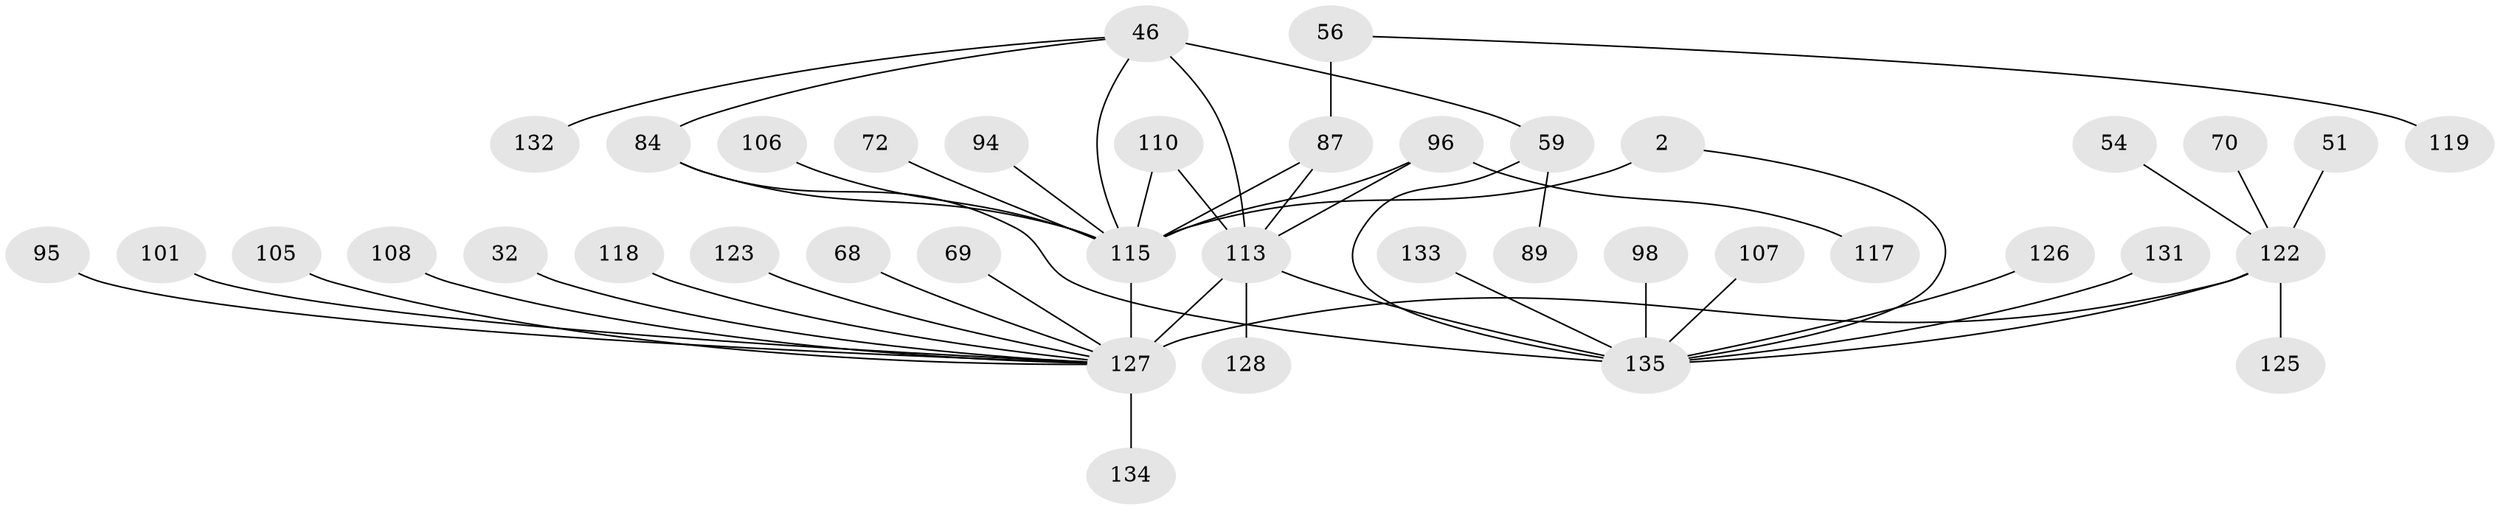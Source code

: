 // original degree distribution, {7: 0.02962962962962963, 6: 0.02962962962962963, 4: 0.1037037037037037, 3: 0.2074074074074074, 5: 0.022222222222222223, 1: 0.31851851851851853, 2: 0.28888888888888886}
// Generated by graph-tools (version 1.1) at 2025/44/03/04/25 21:44:52]
// undirected, 40 vertices, 48 edges
graph export_dot {
graph [start="1"]
  node [color=gray90,style=filled];
  2;
  32;
  46 [super="+10"];
  51;
  54;
  56 [super="+52"];
  59 [super="+36+57"];
  68;
  69;
  70;
  72;
  84 [super="+80"];
  87 [super="+43+38"];
  89;
  94;
  95;
  96 [super="+85"];
  98;
  101;
  105;
  106;
  107;
  108;
  110;
  113 [super="+41+90+109+77+53+112"];
  115 [super="+27+92+99+114+82+71"];
  117;
  118;
  119;
  122 [super="+55+48+121"];
  123;
  125 [super="+62"];
  126 [super="+76"];
  127 [super="+83+103"];
  128 [super="+78"];
  131;
  132;
  133;
  134;
  135 [super="+130+129+44+74+81+91+97"];
  2 -- 115 [weight=4];
  2 -- 135 [weight=2];
  32 -- 127;
  46 -- 132;
  46 -- 59 [weight=2];
  46 -- 115;
  46 -- 113 [weight=2];
  46 -- 84 [weight=2];
  51 -- 122;
  54 -- 122;
  56 -- 119;
  56 -- 87 [weight=2];
  59 -- 89;
  59 -- 135;
  68 -- 127;
  69 -- 127;
  70 -- 122;
  72 -- 115;
  84 -- 115;
  84 -- 135;
  87 -- 113;
  87 -- 115;
  94 -- 115;
  95 -- 127;
  96 -- 113 [weight=2];
  96 -- 115;
  96 -- 117;
  98 -- 135;
  101 -- 127;
  105 -- 127;
  106 -- 115;
  107 -- 135;
  108 -- 127;
  110 -- 113;
  110 -- 115;
  113 -- 135 [weight=3];
  113 -- 127 [weight=6];
  113 -- 128;
  115 -- 127 [weight=2];
  118 -- 127;
  122 -- 127 [weight=4];
  122 -- 125;
  122 -- 135;
  123 -- 127;
  126 -- 135;
  127 -- 134;
  131 -- 135;
  133 -- 135;
}
